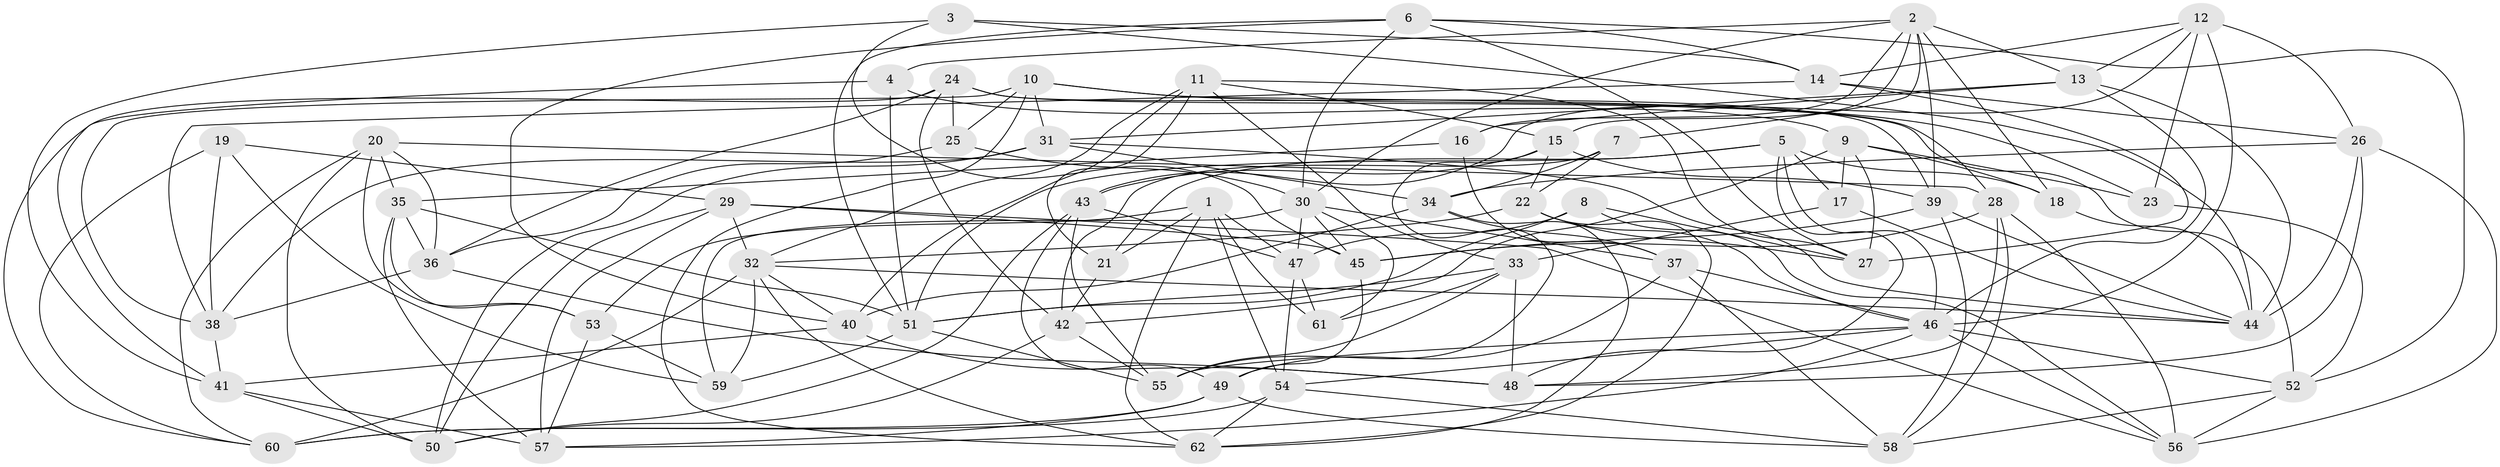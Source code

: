 // original degree distribution, {4: 1.0}
// Generated by graph-tools (version 1.1) at 2025/50/03/09/25 03:50:55]
// undirected, 62 vertices, 180 edges
graph export_dot {
graph [start="1"]
  node [color=gray90,style=filled];
  1;
  2;
  3;
  4;
  5;
  6;
  7;
  8;
  9;
  10;
  11;
  12;
  13;
  14;
  15;
  16;
  17;
  18;
  19;
  20;
  21;
  22;
  23;
  24;
  25;
  26;
  27;
  28;
  29;
  30;
  31;
  32;
  33;
  34;
  35;
  36;
  37;
  38;
  39;
  40;
  41;
  42;
  43;
  44;
  45;
  46;
  47;
  48;
  49;
  50;
  51;
  52;
  53;
  54;
  55;
  56;
  57;
  58;
  59;
  60;
  61;
  62;
  1 -- 21 [weight=1.0];
  1 -- 47 [weight=1.0];
  1 -- 53 [weight=1.0];
  1 -- 54 [weight=1.0];
  1 -- 61 [weight=1.0];
  1 -- 62 [weight=1.0];
  2 -- 4 [weight=1.0];
  2 -- 7 [weight=1.0];
  2 -- 13 [weight=1.0];
  2 -- 15 [weight=1.0];
  2 -- 16 [weight=1.0];
  2 -- 18 [weight=1.0];
  2 -- 30 [weight=1.0];
  2 -- 39 [weight=1.0];
  3 -- 14 [weight=1.0];
  3 -- 41 [weight=1.0];
  3 -- 44 [weight=1.0];
  3 -- 45 [weight=1.0];
  4 -- 9 [weight=1.0];
  4 -- 41 [weight=1.0];
  4 -- 51 [weight=1.0];
  5 -- 17 [weight=1.0];
  5 -- 18 [weight=1.0];
  5 -- 21 [weight=1.0];
  5 -- 46 [weight=1.0];
  5 -- 48 [weight=1.0];
  5 -- 51 [weight=1.0];
  6 -- 14 [weight=1.0];
  6 -- 27 [weight=1.0];
  6 -- 30 [weight=1.0];
  6 -- 40 [weight=1.0];
  6 -- 51 [weight=1.0];
  6 -- 52 [weight=1.0];
  7 -- 22 [weight=1.0];
  7 -- 34 [weight=1.0];
  7 -- 42 [weight=1.0];
  8 -- 27 [weight=1.0];
  8 -- 47 [weight=1.0];
  8 -- 51 [weight=1.0];
  8 -- 56 [weight=1.0];
  9 -- 17 [weight=1.0];
  9 -- 18 [weight=1.0];
  9 -- 23 [weight=1.0];
  9 -- 27 [weight=1.0];
  9 -- 42 [weight=1.0];
  10 -- 23 [weight=1.0];
  10 -- 25 [weight=1.0];
  10 -- 28 [weight=1.0];
  10 -- 31 [weight=1.0];
  10 -- 38 [weight=1.0];
  10 -- 62 [weight=1.0];
  11 -- 15 [weight=1.0];
  11 -- 21 [weight=1.0];
  11 -- 27 [weight=1.0];
  11 -- 32 [weight=1.0];
  11 -- 33 [weight=1.0];
  11 -- 40 [weight=1.0];
  12 -- 13 [weight=1.0];
  12 -- 14 [weight=1.0];
  12 -- 23 [weight=1.0];
  12 -- 26 [weight=1.0];
  12 -- 43 [weight=1.0];
  12 -- 46 [weight=1.0];
  13 -- 16 [weight=1.0];
  13 -- 31 [weight=1.0];
  13 -- 44 [weight=1.0];
  13 -- 46 [weight=1.0];
  14 -- 26 [weight=1.0];
  14 -- 27 [weight=1.0];
  14 -- 38 [weight=1.0];
  15 -- 22 [weight=1.0];
  15 -- 39 [weight=1.0];
  15 -- 43 [weight=1.0];
  15 -- 55 [weight=1.0];
  16 -- 35 [weight=1.0];
  16 -- 37 [weight=1.0];
  17 -- 33 [weight=1.0];
  17 -- 44 [weight=1.0];
  18 -- 44 [weight=1.0];
  19 -- 29 [weight=1.0];
  19 -- 38 [weight=1.0];
  19 -- 59 [weight=1.0];
  19 -- 60 [weight=1.0];
  20 -- 28 [weight=1.0];
  20 -- 35 [weight=1.0];
  20 -- 36 [weight=1.0];
  20 -- 50 [weight=1.0];
  20 -- 53 [weight=1.0];
  20 -- 60 [weight=1.0];
  21 -- 42 [weight=1.0];
  22 -- 27 [weight=1.0];
  22 -- 32 [weight=1.0];
  22 -- 46 [weight=1.0];
  22 -- 62 [weight=1.0];
  23 -- 52 [weight=1.0];
  24 -- 25 [weight=1.0];
  24 -- 36 [weight=1.0];
  24 -- 39 [weight=1.0];
  24 -- 42 [weight=1.0];
  24 -- 52 [weight=1.0];
  24 -- 60 [weight=1.0];
  25 -- 30 [weight=1.0];
  25 -- 36 [weight=1.0];
  26 -- 34 [weight=1.0];
  26 -- 44 [weight=1.0];
  26 -- 48 [weight=1.0];
  26 -- 56 [weight=1.0];
  28 -- 45 [weight=1.0];
  28 -- 48 [weight=1.0];
  28 -- 56 [weight=1.0];
  28 -- 58 [weight=1.0];
  29 -- 32 [weight=1.0];
  29 -- 45 [weight=1.0];
  29 -- 50 [weight=1.0];
  29 -- 56 [weight=1.0];
  29 -- 57 [weight=1.0];
  30 -- 37 [weight=1.0];
  30 -- 45 [weight=1.0];
  30 -- 47 [weight=1.0];
  30 -- 59 [weight=1.0];
  30 -- 61 [weight=1.0];
  31 -- 34 [weight=1.0];
  31 -- 38 [weight=1.0];
  31 -- 44 [weight=1.0];
  31 -- 50 [weight=1.0];
  32 -- 40 [weight=1.0];
  32 -- 44 [weight=1.0];
  32 -- 59 [weight=1.0];
  32 -- 60 [weight=1.0];
  32 -- 62 [weight=1.0];
  33 -- 48 [weight=1.0];
  33 -- 51 [weight=1.0];
  33 -- 55 [weight=1.0];
  33 -- 61 [weight=1.0];
  34 -- 37 [weight=1.0];
  34 -- 40 [weight=1.0];
  34 -- 62 [weight=1.0];
  35 -- 36 [weight=1.0];
  35 -- 51 [weight=1.0];
  35 -- 53 [weight=1.0];
  35 -- 57 [weight=1.0];
  36 -- 38 [weight=1.0];
  36 -- 48 [weight=1.0];
  37 -- 46 [weight=1.0];
  37 -- 49 [weight=1.0];
  37 -- 58 [weight=1.0];
  38 -- 41 [weight=1.0];
  39 -- 44 [weight=1.0];
  39 -- 45 [weight=1.0];
  39 -- 58 [weight=1.0];
  40 -- 41 [weight=1.0];
  40 -- 48 [weight=1.0];
  41 -- 50 [weight=1.0];
  41 -- 57 [weight=1.0];
  42 -- 50 [weight=1.0];
  42 -- 55 [weight=1.0];
  43 -- 47 [weight=1.0];
  43 -- 49 [weight=1.0];
  43 -- 50 [weight=1.0];
  43 -- 55 [weight=1.0];
  45 -- 49 [weight=1.0];
  46 -- 52 [weight=1.0];
  46 -- 54 [weight=1.0];
  46 -- 55 [weight=1.0];
  46 -- 56 [weight=1.0];
  46 -- 57 [weight=1.0];
  47 -- 54 [weight=1.0];
  47 -- 61 [weight=1.0];
  49 -- 57 [weight=1.0];
  49 -- 58 [weight=1.0];
  49 -- 60 [weight=1.0];
  51 -- 55 [weight=1.0];
  51 -- 59 [weight=1.0];
  52 -- 56 [weight=1.0];
  52 -- 58 [weight=1.0];
  53 -- 57 [weight=1.0];
  53 -- 59 [weight=2.0];
  54 -- 58 [weight=1.0];
  54 -- 60 [weight=1.0];
  54 -- 62 [weight=1.0];
}
